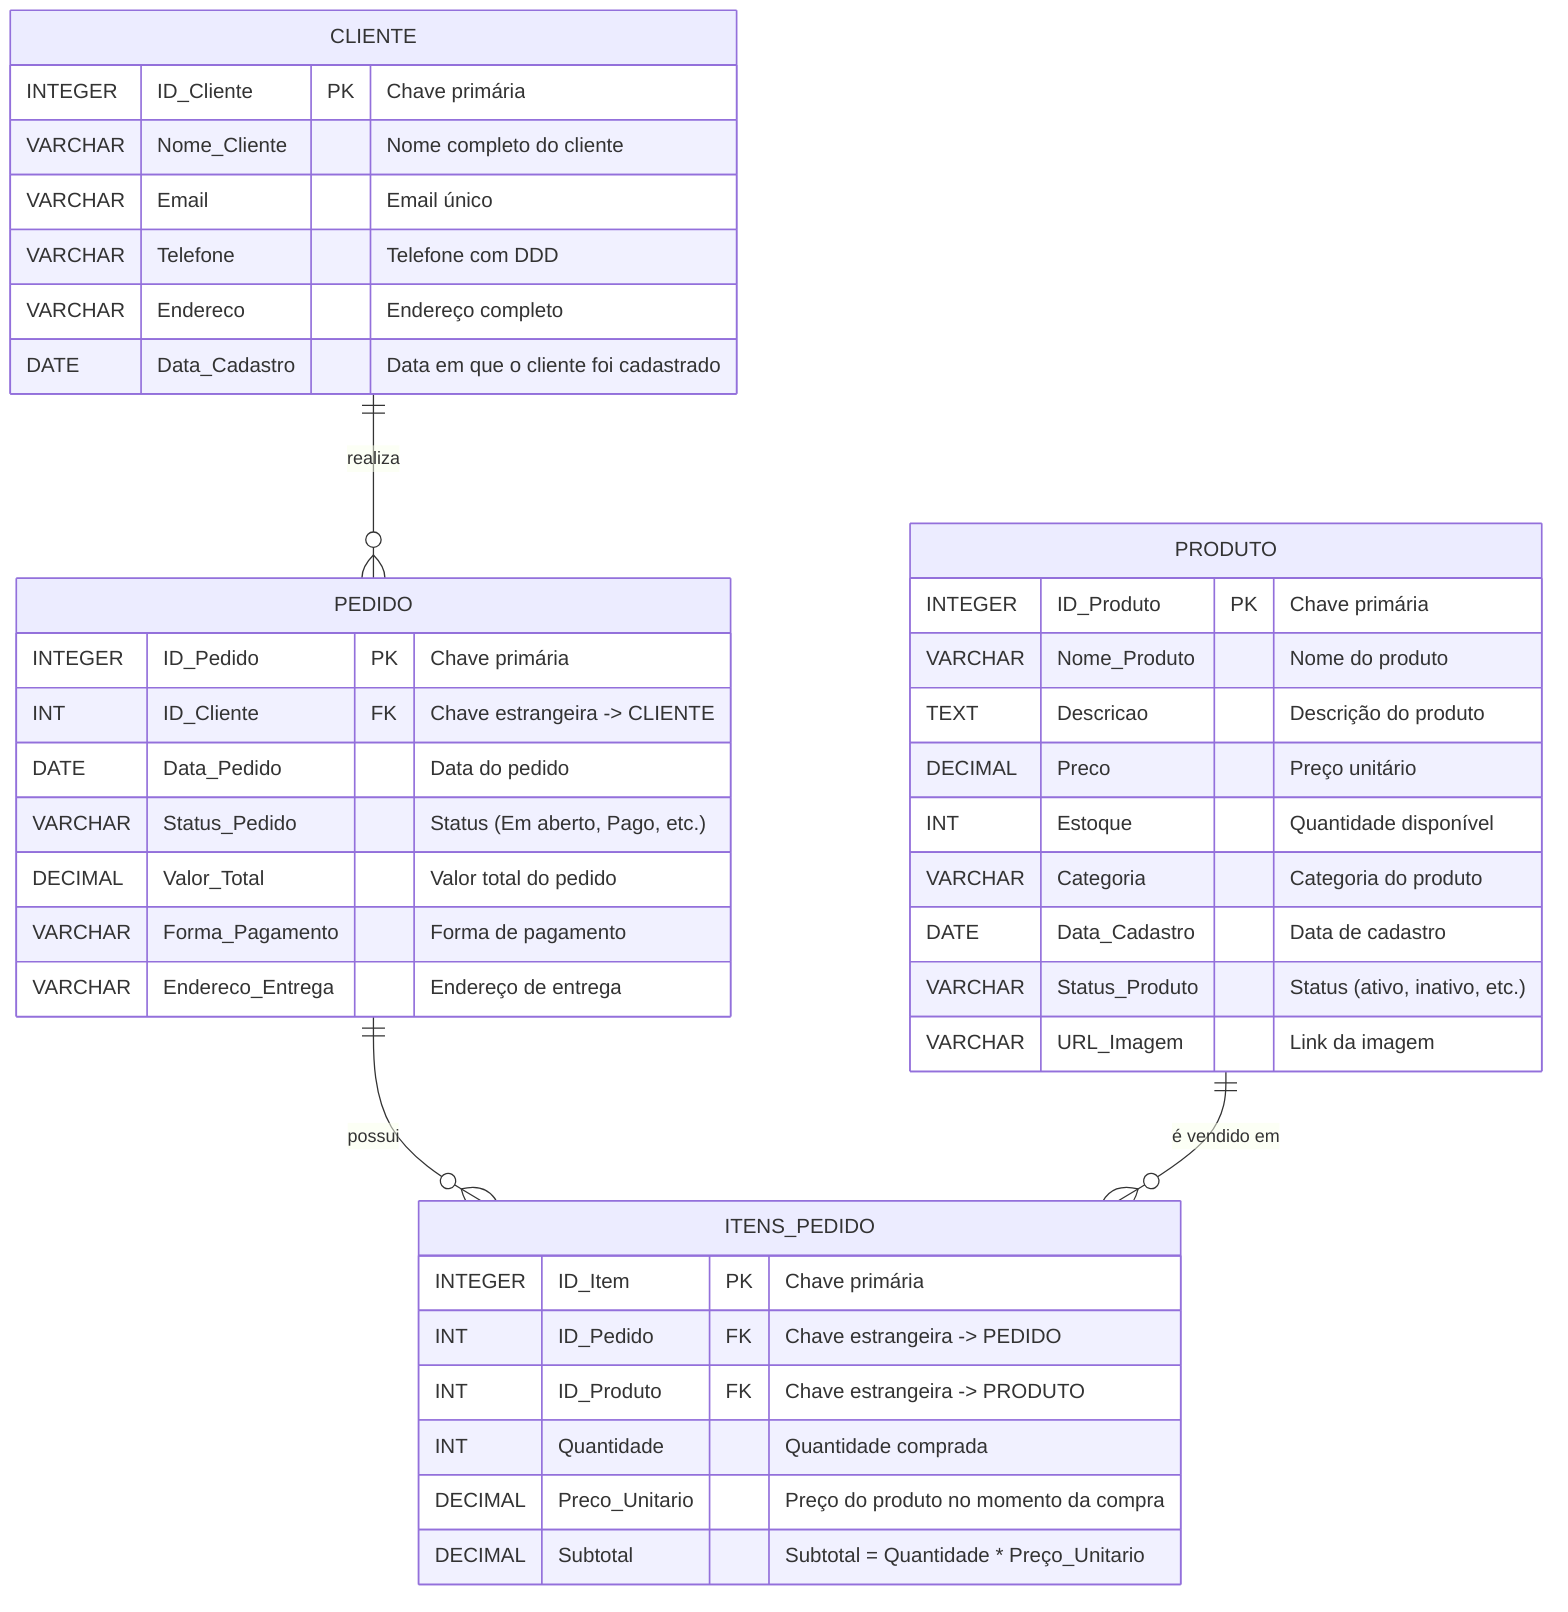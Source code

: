 erDiagram
    CLIENTE {
        INTEGER ID_Cliente PK "Chave primária"
        VARCHAR Nome_Cliente "Nome completo do cliente"
        VARCHAR Email "Email único"
        VARCHAR Telefone "Telefone com DDD"
        VARCHAR Endereco "Endereço completo"
        DATE Data_Cadastro "Data em que o cliente foi cadastrado"
    }

    PRODUTO {
        INTEGER ID_Produto PK "Chave primária"
        VARCHAR Nome_Produto "Nome do produto"
        TEXT Descricao "Descrição do produto"
        DECIMAL Preco "Preço unitário"
        INT Estoque "Quantidade disponível"
        VARCHAR Categoria "Categoria do produto"
        DATE Data_Cadastro "Data de cadastro"
        VARCHAR Status_Produto "Status (ativo, inativo, etc.)"
        VARCHAR URL_Imagem "Link da imagem"
    }

    PEDIDO {
        INTEGER ID_Pedido PK "Chave primária"
        INT ID_Cliente FK "Chave estrangeira -> CLIENTE"
        DATE Data_Pedido "Data do pedido"
        VARCHAR Status_Pedido "Status (Em aberto, Pago, etc.)"
        DECIMAL Valor_Total "Valor total do pedido"
        VARCHAR Forma_Pagamento "Forma de pagamento"
        VARCHAR Endereco_Entrega "Endereço de entrega"
    }

    ITENS_PEDIDO {
        INTEGER ID_Item PK "Chave primária"
        INT ID_Pedido FK "Chave estrangeira -> PEDIDO"
        INT ID_Produto FK "Chave estrangeira -> PRODUTO"
        INT Quantidade "Quantidade comprada"
        DECIMAL Preco_Unitario "Preço do produto no momento da compra"
        DECIMAL Subtotal "Subtotal = Quantidade * Preço_Unitario"
    }

    %% Relacionamentos
    CLIENTE ||--o{ PEDIDO : "realiza"
    PEDIDO ||--o{ ITENS_PEDIDO : "possui"
    PRODUTO ||--o{ ITENS_PEDIDO : "é vendido em"